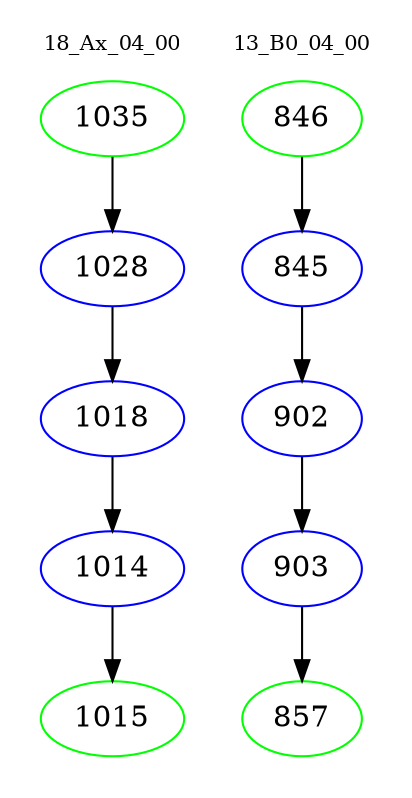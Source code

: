 digraph{
subgraph cluster_0 {
color = white
label = "18_Ax_04_00";
fontsize=10;
T0_1035 [label="1035", color="green"]
T0_1035 -> T0_1028 [color="black"]
T0_1028 [label="1028", color="blue"]
T0_1028 -> T0_1018 [color="black"]
T0_1018 [label="1018", color="blue"]
T0_1018 -> T0_1014 [color="black"]
T0_1014 [label="1014", color="blue"]
T0_1014 -> T0_1015 [color="black"]
T0_1015 [label="1015", color="green"]
}
subgraph cluster_1 {
color = white
label = "13_B0_04_00";
fontsize=10;
T1_846 [label="846", color="green"]
T1_846 -> T1_845 [color="black"]
T1_845 [label="845", color="blue"]
T1_845 -> T1_902 [color="black"]
T1_902 [label="902", color="blue"]
T1_902 -> T1_903 [color="black"]
T1_903 [label="903", color="blue"]
T1_903 -> T1_857 [color="black"]
T1_857 [label="857", color="green"]
}
}
